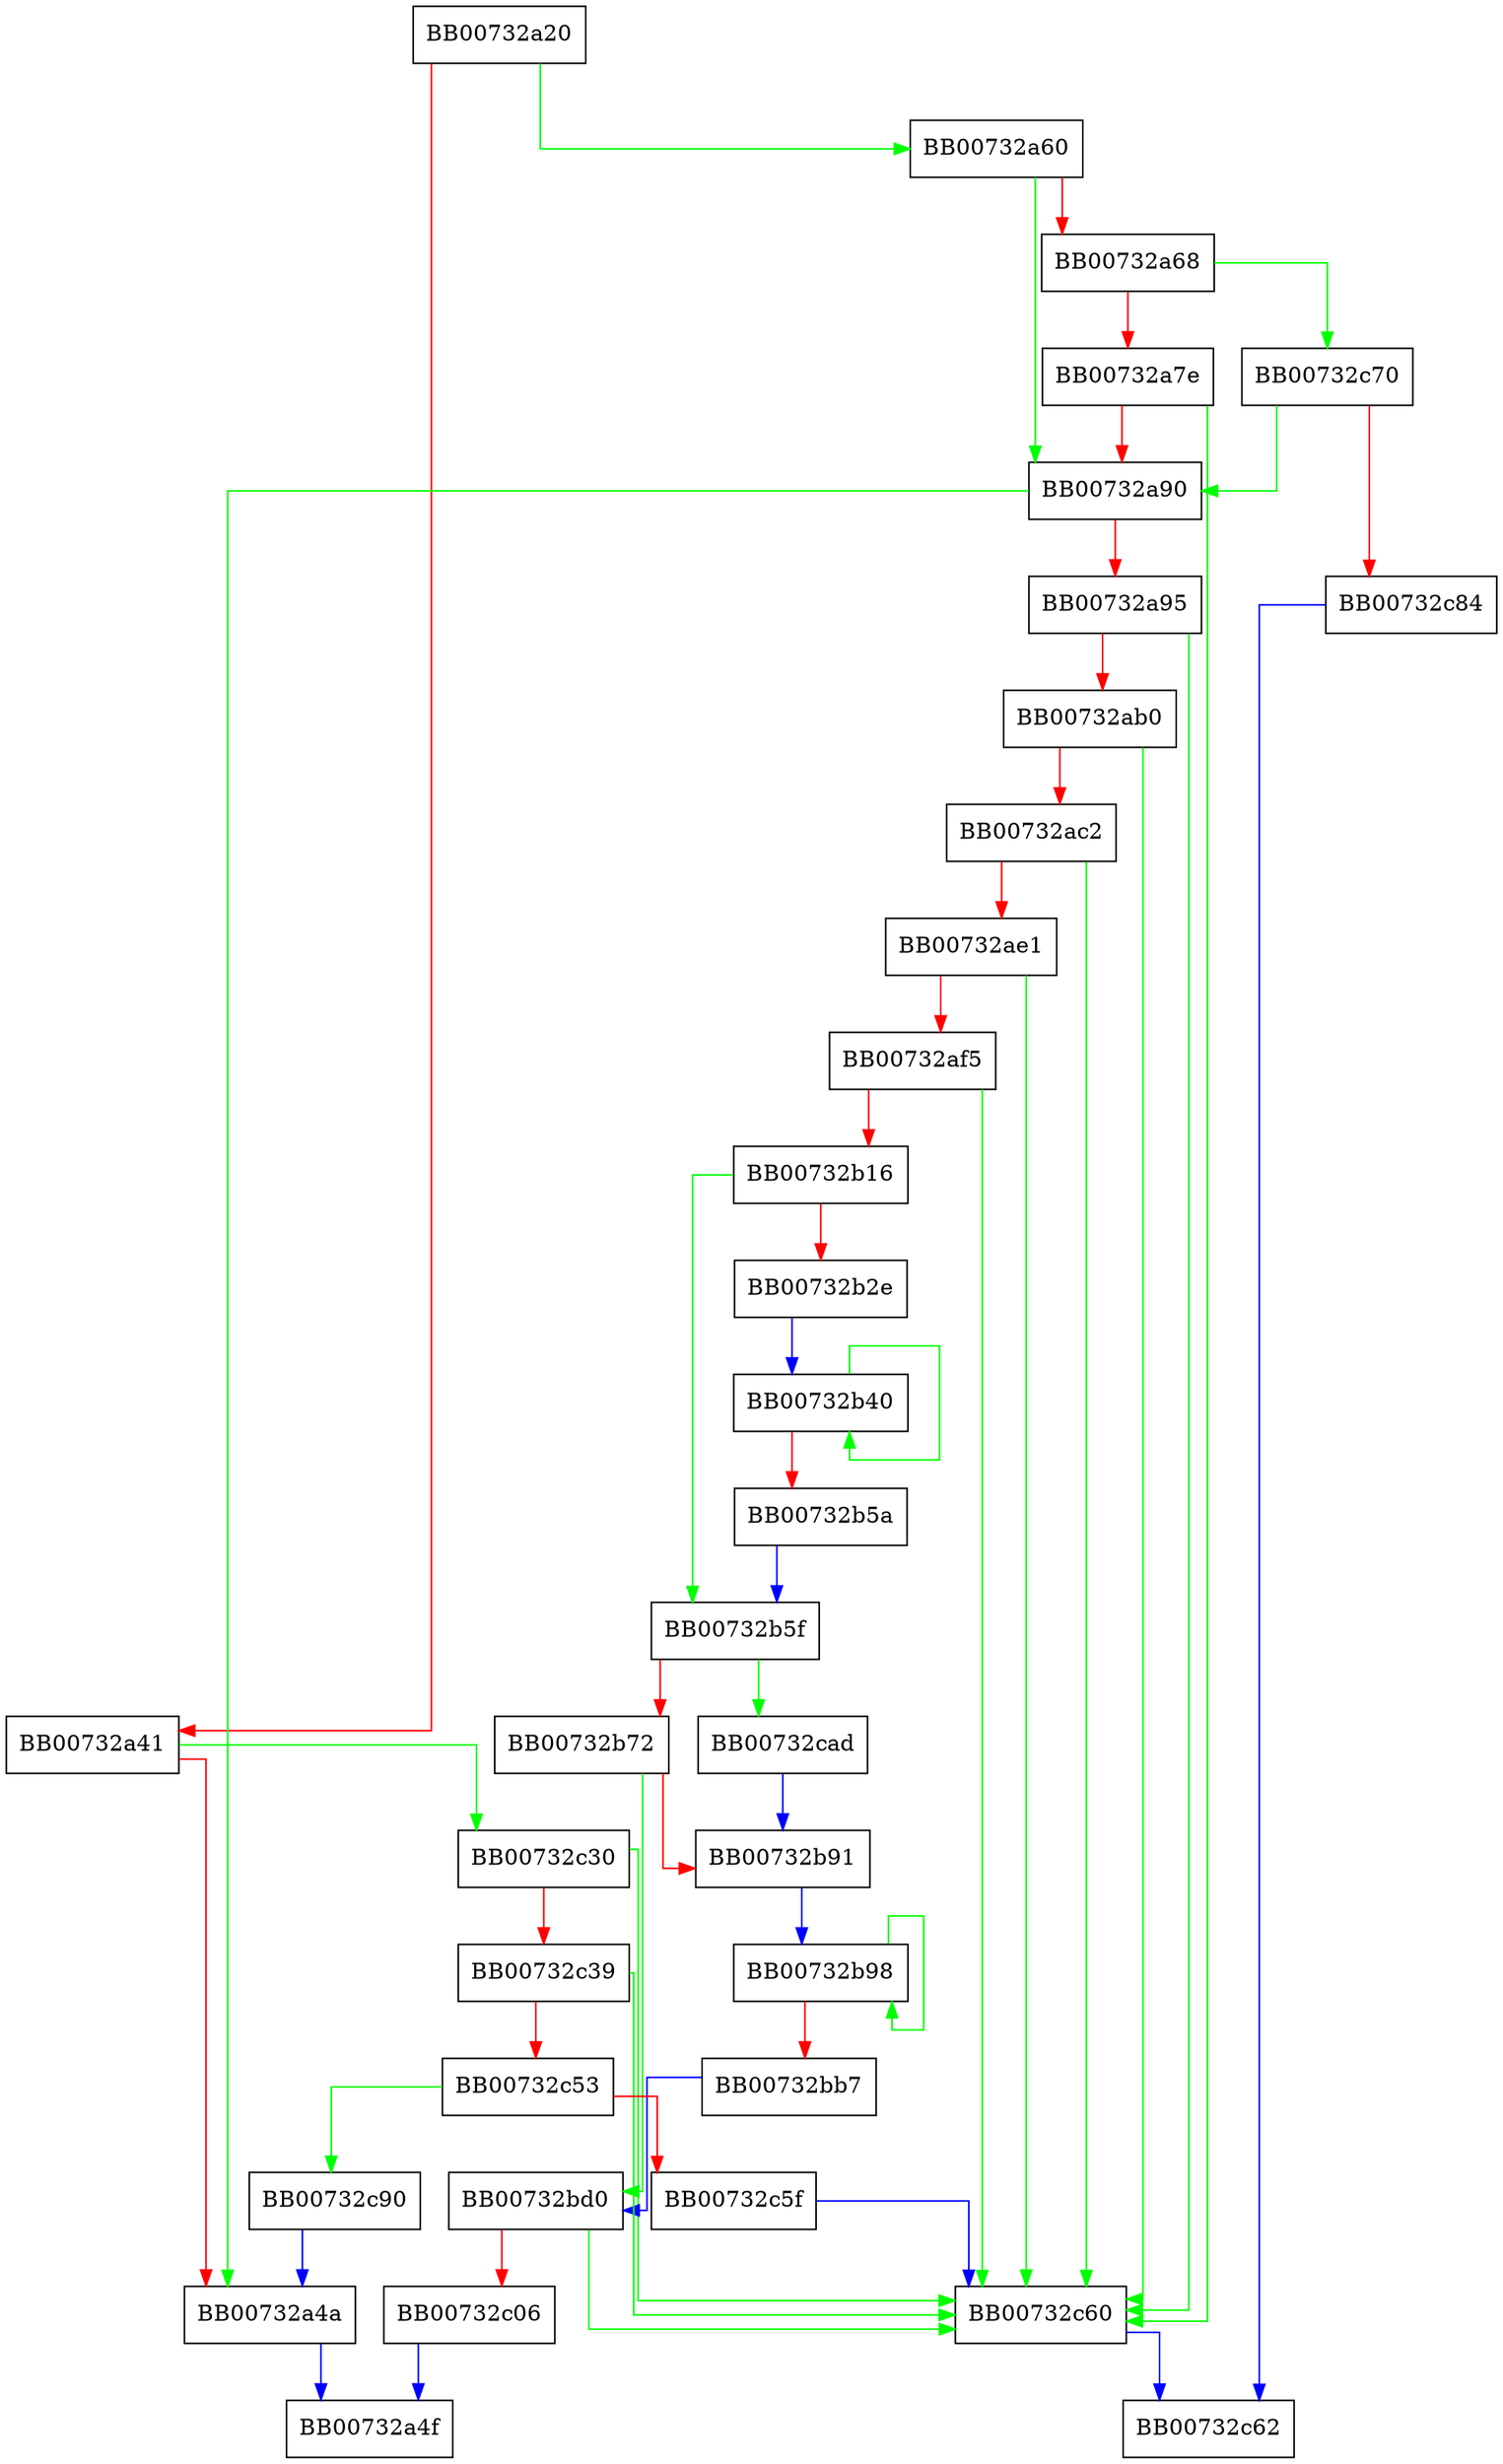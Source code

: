 digraph ossl_cmac_init {
  node [shape="box"];
  graph [splines=ortho];
  BB00732a20 -> BB00732a60 [color="green"];
  BB00732a20 -> BB00732a41 [color="red"];
  BB00732a41 -> BB00732c30 [color="green"];
  BB00732a41 -> BB00732a4a [color="red"];
  BB00732a4a -> BB00732a4f [color="blue"];
  BB00732a60 -> BB00732a90 [color="green"];
  BB00732a60 -> BB00732a68 [color="red"];
  BB00732a68 -> BB00732c70 [color="green"];
  BB00732a68 -> BB00732a7e [color="red"];
  BB00732a7e -> BB00732c60 [color="green"];
  BB00732a7e -> BB00732a90 [color="red"];
  BB00732a90 -> BB00732a4a [color="green"];
  BB00732a90 -> BB00732a95 [color="red"];
  BB00732a95 -> BB00732c60 [color="green"];
  BB00732a95 -> BB00732ab0 [color="red"];
  BB00732ab0 -> BB00732c60 [color="green"];
  BB00732ab0 -> BB00732ac2 [color="red"];
  BB00732ac2 -> BB00732c60 [color="green"];
  BB00732ac2 -> BB00732ae1 [color="red"];
  BB00732ae1 -> BB00732c60 [color="green"];
  BB00732ae1 -> BB00732af5 [color="red"];
  BB00732af5 -> BB00732c60 [color="green"];
  BB00732af5 -> BB00732b16 [color="red"];
  BB00732b16 -> BB00732b5f [color="green"];
  BB00732b16 -> BB00732b2e [color="red"];
  BB00732b2e -> BB00732b40 [color="blue"];
  BB00732b40 -> BB00732b40 [color="green"];
  BB00732b40 -> BB00732b5a [color="red"];
  BB00732b5a -> BB00732b5f [color="blue"];
  BB00732b5f -> BB00732cad [color="green"];
  BB00732b5f -> BB00732b72 [color="red"];
  BB00732b72 -> BB00732bd0 [color="green"];
  BB00732b72 -> BB00732b91 [color="red"];
  BB00732b91 -> BB00732b98 [color="blue"];
  BB00732b98 -> BB00732b98 [color="green"];
  BB00732b98 -> BB00732bb7 [color="red"];
  BB00732bb7 -> BB00732bd0 [color="blue"];
  BB00732bd0 -> BB00732c60 [color="green"];
  BB00732bd0 -> BB00732c06 [color="red"];
  BB00732c06 -> BB00732a4f [color="blue"];
  BB00732c30 -> BB00732c60 [color="green"];
  BB00732c30 -> BB00732c39 [color="red"];
  BB00732c39 -> BB00732c60 [color="green"];
  BB00732c39 -> BB00732c53 [color="red"];
  BB00732c53 -> BB00732c90 [color="green"];
  BB00732c53 -> BB00732c5f [color="red"];
  BB00732c5f -> BB00732c60 [color="blue"];
  BB00732c60 -> BB00732c62 [color="blue"];
  BB00732c70 -> BB00732a90 [color="green"];
  BB00732c70 -> BB00732c84 [color="red"];
  BB00732c84 -> BB00732c62 [color="blue"];
  BB00732c90 -> BB00732a4a [color="blue"];
  BB00732cad -> BB00732b91 [color="blue"];
}